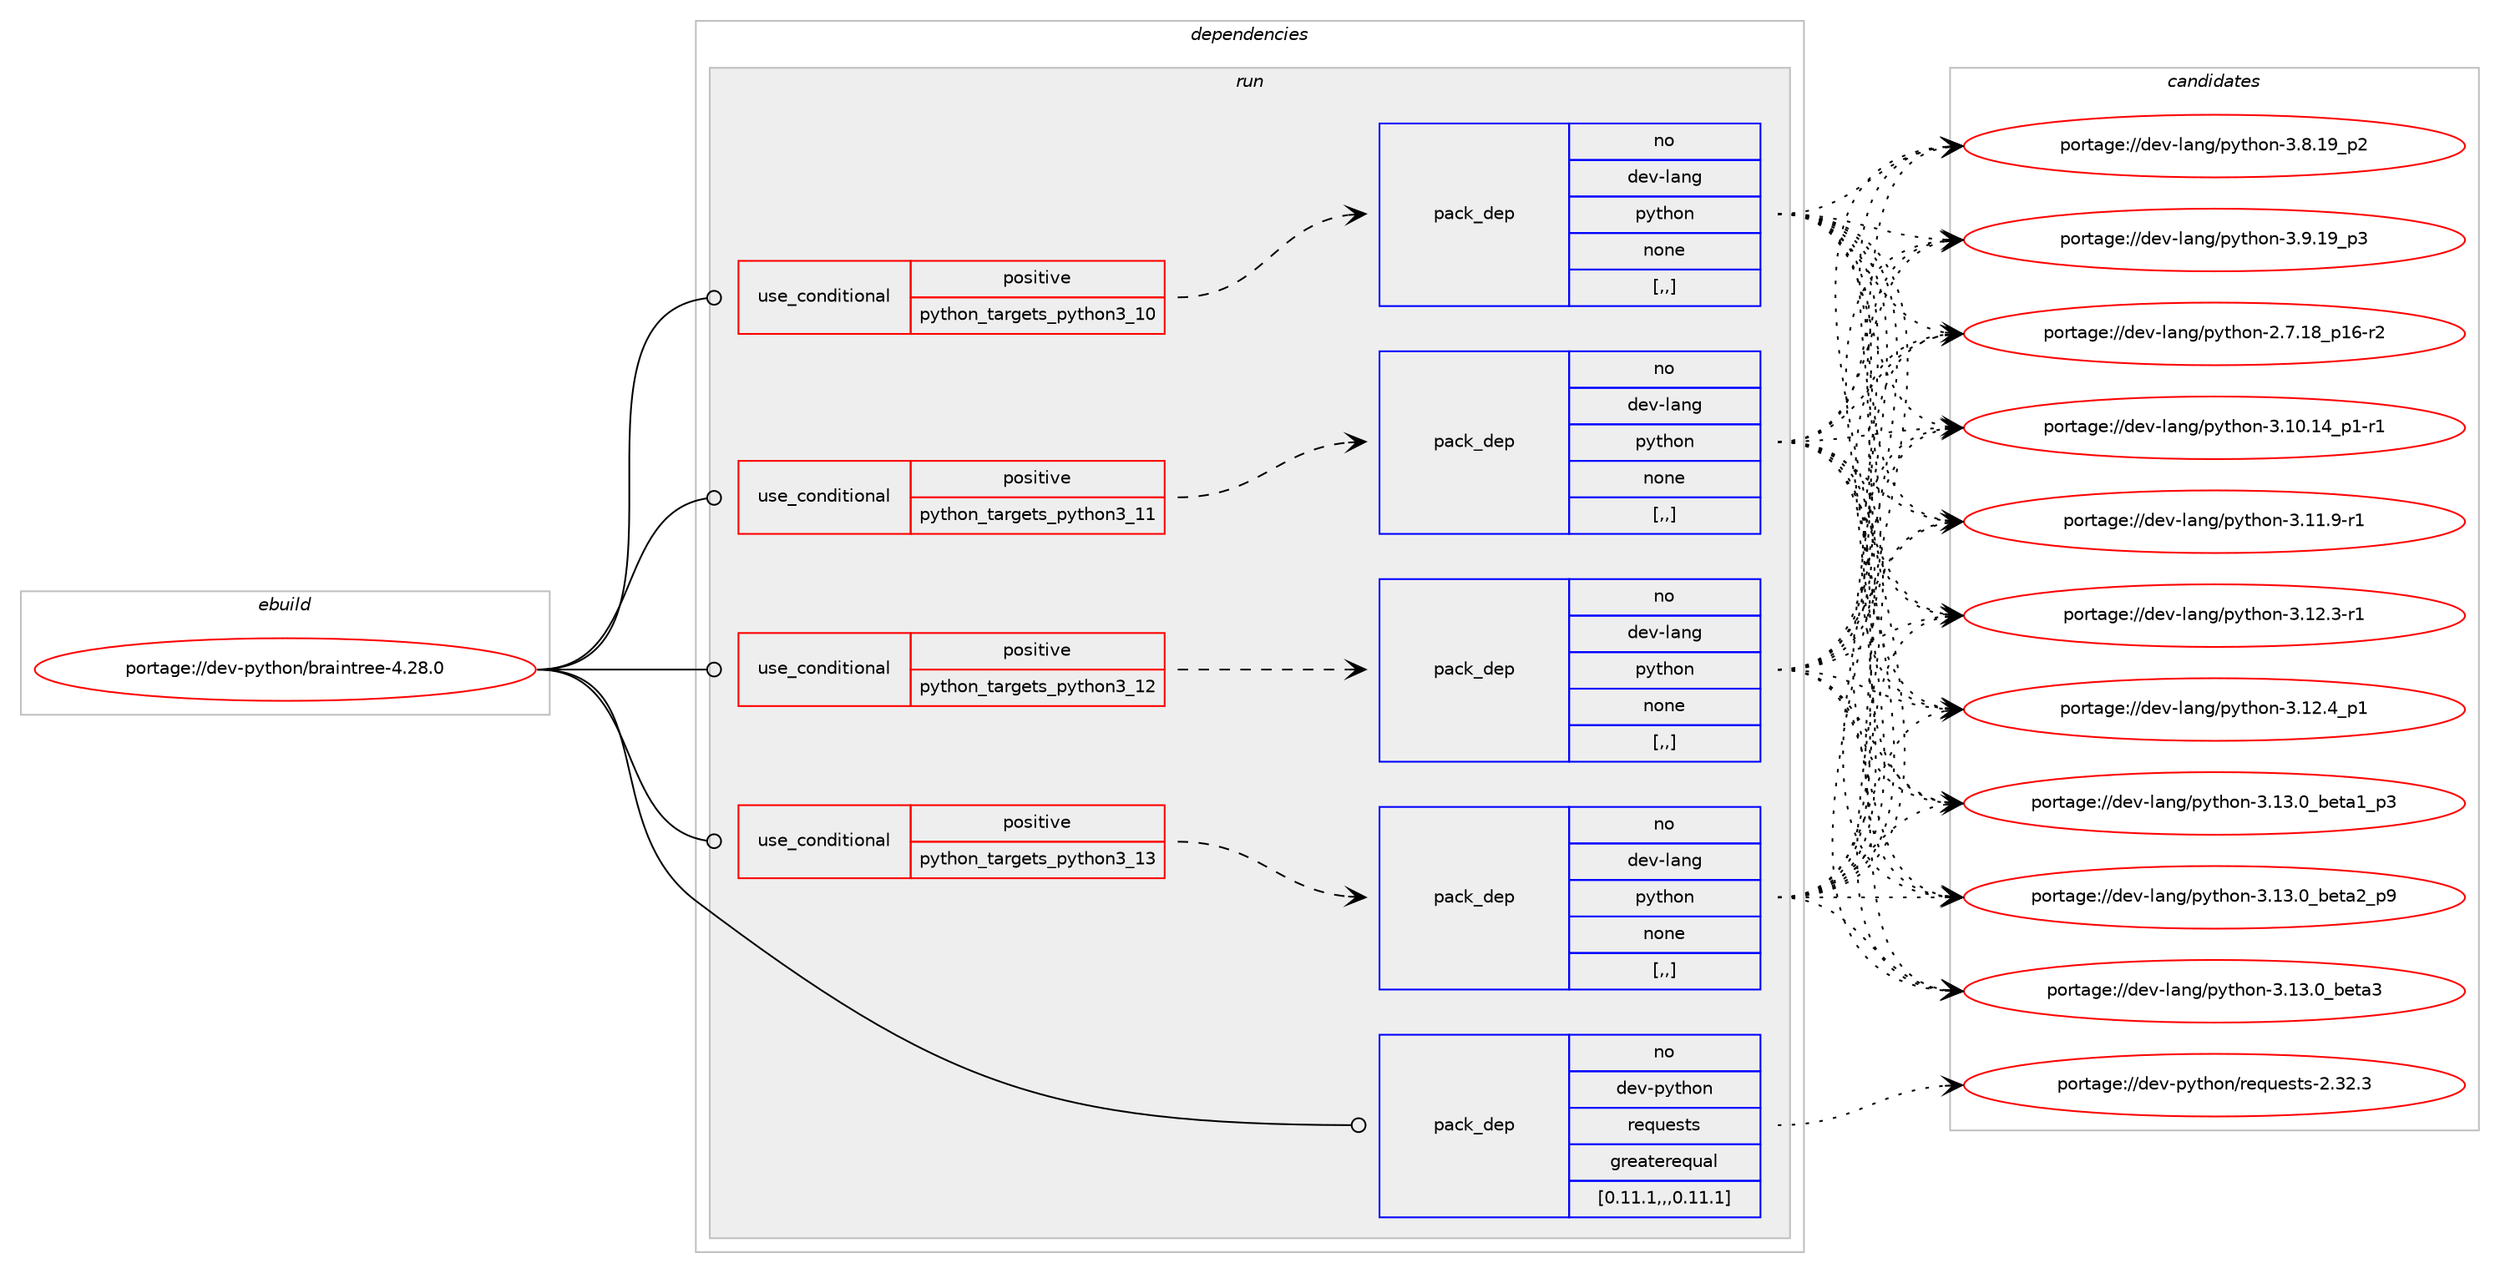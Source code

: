 digraph prolog {

# *************
# Graph options
# *************

newrank=true;
concentrate=true;
compound=true;
graph [rankdir=LR,fontname=Helvetica,fontsize=10,ranksep=1.5];#, ranksep=2.5, nodesep=0.2];
edge  [arrowhead=vee];
node  [fontname=Helvetica,fontsize=10];

# **********
# The ebuild
# **********

subgraph cluster_leftcol {
color=gray;
rank=same;
label=<<i>ebuild</i>>;
id [label="portage://dev-python/braintree-4.28.0", color=red, width=4, href="../dev-python/braintree-4.28.0.svg"];
}

# ****************
# The dependencies
# ****************

subgraph cluster_midcol {
color=gray;
label=<<i>dependencies</i>>;
subgraph cluster_compile {
fillcolor="#eeeeee";
style=filled;
label=<<i>compile</i>>;
}
subgraph cluster_compileandrun {
fillcolor="#eeeeee";
style=filled;
label=<<i>compile and run</i>>;
}
subgraph cluster_run {
fillcolor="#eeeeee";
style=filled;
label=<<i>run</i>>;
subgraph cond30530 {
dependency139778 [label=<<TABLE BORDER="0" CELLBORDER="1" CELLSPACING="0" CELLPADDING="4"><TR><TD ROWSPAN="3" CELLPADDING="10">use_conditional</TD></TR><TR><TD>positive</TD></TR><TR><TD>python_targets_python3_10</TD></TR></TABLE>>, shape=none, color=red];
subgraph pack108039 {
dependency139779 [label=<<TABLE BORDER="0" CELLBORDER="1" CELLSPACING="0" CELLPADDING="4" WIDTH="220"><TR><TD ROWSPAN="6" CELLPADDING="30">pack_dep</TD></TR><TR><TD WIDTH="110">no</TD></TR><TR><TD>dev-lang</TD></TR><TR><TD>python</TD></TR><TR><TD>none</TD></TR><TR><TD>[,,]</TD></TR></TABLE>>, shape=none, color=blue];
}
dependency139778:e -> dependency139779:w [weight=20,style="dashed",arrowhead="vee"];
}
id:e -> dependency139778:w [weight=20,style="solid",arrowhead="odot"];
subgraph cond30531 {
dependency139780 [label=<<TABLE BORDER="0" CELLBORDER="1" CELLSPACING="0" CELLPADDING="4"><TR><TD ROWSPAN="3" CELLPADDING="10">use_conditional</TD></TR><TR><TD>positive</TD></TR><TR><TD>python_targets_python3_11</TD></TR></TABLE>>, shape=none, color=red];
subgraph pack108040 {
dependency139781 [label=<<TABLE BORDER="0" CELLBORDER="1" CELLSPACING="0" CELLPADDING="4" WIDTH="220"><TR><TD ROWSPAN="6" CELLPADDING="30">pack_dep</TD></TR><TR><TD WIDTH="110">no</TD></TR><TR><TD>dev-lang</TD></TR><TR><TD>python</TD></TR><TR><TD>none</TD></TR><TR><TD>[,,]</TD></TR></TABLE>>, shape=none, color=blue];
}
dependency139780:e -> dependency139781:w [weight=20,style="dashed",arrowhead="vee"];
}
id:e -> dependency139780:w [weight=20,style="solid",arrowhead="odot"];
subgraph cond30532 {
dependency139782 [label=<<TABLE BORDER="0" CELLBORDER="1" CELLSPACING="0" CELLPADDING="4"><TR><TD ROWSPAN="3" CELLPADDING="10">use_conditional</TD></TR><TR><TD>positive</TD></TR><TR><TD>python_targets_python3_12</TD></TR></TABLE>>, shape=none, color=red];
subgraph pack108041 {
dependency139783 [label=<<TABLE BORDER="0" CELLBORDER="1" CELLSPACING="0" CELLPADDING="4" WIDTH="220"><TR><TD ROWSPAN="6" CELLPADDING="30">pack_dep</TD></TR><TR><TD WIDTH="110">no</TD></TR><TR><TD>dev-lang</TD></TR><TR><TD>python</TD></TR><TR><TD>none</TD></TR><TR><TD>[,,]</TD></TR></TABLE>>, shape=none, color=blue];
}
dependency139782:e -> dependency139783:w [weight=20,style="dashed",arrowhead="vee"];
}
id:e -> dependency139782:w [weight=20,style="solid",arrowhead="odot"];
subgraph cond30533 {
dependency139784 [label=<<TABLE BORDER="0" CELLBORDER="1" CELLSPACING="0" CELLPADDING="4"><TR><TD ROWSPAN="3" CELLPADDING="10">use_conditional</TD></TR><TR><TD>positive</TD></TR><TR><TD>python_targets_python3_13</TD></TR></TABLE>>, shape=none, color=red];
subgraph pack108042 {
dependency139785 [label=<<TABLE BORDER="0" CELLBORDER="1" CELLSPACING="0" CELLPADDING="4" WIDTH="220"><TR><TD ROWSPAN="6" CELLPADDING="30">pack_dep</TD></TR><TR><TD WIDTH="110">no</TD></TR><TR><TD>dev-lang</TD></TR><TR><TD>python</TD></TR><TR><TD>none</TD></TR><TR><TD>[,,]</TD></TR></TABLE>>, shape=none, color=blue];
}
dependency139784:e -> dependency139785:w [weight=20,style="dashed",arrowhead="vee"];
}
id:e -> dependency139784:w [weight=20,style="solid",arrowhead="odot"];
subgraph pack108043 {
dependency139786 [label=<<TABLE BORDER="0" CELLBORDER="1" CELLSPACING="0" CELLPADDING="4" WIDTH="220"><TR><TD ROWSPAN="6" CELLPADDING="30">pack_dep</TD></TR><TR><TD WIDTH="110">no</TD></TR><TR><TD>dev-python</TD></TR><TR><TD>requests</TD></TR><TR><TD>greaterequal</TD></TR><TR><TD>[0.11.1,,,0.11.1]</TD></TR></TABLE>>, shape=none, color=blue];
}
id:e -> dependency139786:w [weight=20,style="solid",arrowhead="odot"];
}
}

# **************
# The candidates
# **************

subgraph cluster_choices {
rank=same;
color=gray;
label=<<i>candidates</i>>;

subgraph choice108039 {
color=black;
nodesep=1;
choice100101118451089711010347112121116104111110455046554649569511249544511450 [label="portage://dev-lang/python-2.7.18_p16-r2", color=red, width=4,href="../dev-lang/python-2.7.18_p16-r2.svg"];
choice100101118451089711010347112121116104111110455146494846495295112494511449 [label="portage://dev-lang/python-3.10.14_p1-r1", color=red, width=4,href="../dev-lang/python-3.10.14_p1-r1.svg"];
choice100101118451089711010347112121116104111110455146494946574511449 [label="portage://dev-lang/python-3.11.9-r1", color=red, width=4,href="../dev-lang/python-3.11.9-r1.svg"];
choice100101118451089711010347112121116104111110455146495046514511449 [label="portage://dev-lang/python-3.12.3-r1", color=red, width=4,href="../dev-lang/python-3.12.3-r1.svg"];
choice100101118451089711010347112121116104111110455146495046529511249 [label="portage://dev-lang/python-3.12.4_p1", color=red, width=4,href="../dev-lang/python-3.12.4_p1.svg"];
choice10010111845108971101034711212111610411111045514649514648959810111697499511251 [label="portage://dev-lang/python-3.13.0_beta1_p3", color=red, width=4,href="../dev-lang/python-3.13.0_beta1_p3.svg"];
choice10010111845108971101034711212111610411111045514649514648959810111697509511257 [label="portage://dev-lang/python-3.13.0_beta2_p9", color=red, width=4,href="../dev-lang/python-3.13.0_beta2_p9.svg"];
choice1001011184510897110103471121211161041111104551464951464895981011169751 [label="portage://dev-lang/python-3.13.0_beta3", color=red, width=4,href="../dev-lang/python-3.13.0_beta3.svg"];
choice100101118451089711010347112121116104111110455146564649579511250 [label="portage://dev-lang/python-3.8.19_p2", color=red, width=4,href="../dev-lang/python-3.8.19_p2.svg"];
choice100101118451089711010347112121116104111110455146574649579511251 [label="portage://dev-lang/python-3.9.19_p3", color=red, width=4,href="../dev-lang/python-3.9.19_p3.svg"];
dependency139779:e -> choice100101118451089711010347112121116104111110455046554649569511249544511450:w [style=dotted,weight="100"];
dependency139779:e -> choice100101118451089711010347112121116104111110455146494846495295112494511449:w [style=dotted,weight="100"];
dependency139779:e -> choice100101118451089711010347112121116104111110455146494946574511449:w [style=dotted,weight="100"];
dependency139779:e -> choice100101118451089711010347112121116104111110455146495046514511449:w [style=dotted,weight="100"];
dependency139779:e -> choice100101118451089711010347112121116104111110455146495046529511249:w [style=dotted,weight="100"];
dependency139779:e -> choice10010111845108971101034711212111610411111045514649514648959810111697499511251:w [style=dotted,weight="100"];
dependency139779:e -> choice10010111845108971101034711212111610411111045514649514648959810111697509511257:w [style=dotted,weight="100"];
dependency139779:e -> choice1001011184510897110103471121211161041111104551464951464895981011169751:w [style=dotted,weight="100"];
dependency139779:e -> choice100101118451089711010347112121116104111110455146564649579511250:w [style=dotted,weight="100"];
dependency139779:e -> choice100101118451089711010347112121116104111110455146574649579511251:w [style=dotted,weight="100"];
}
subgraph choice108040 {
color=black;
nodesep=1;
choice100101118451089711010347112121116104111110455046554649569511249544511450 [label="portage://dev-lang/python-2.7.18_p16-r2", color=red, width=4,href="../dev-lang/python-2.7.18_p16-r2.svg"];
choice100101118451089711010347112121116104111110455146494846495295112494511449 [label="portage://dev-lang/python-3.10.14_p1-r1", color=red, width=4,href="../dev-lang/python-3.10.14_p1-r1.svg"];
choice100101118451089711010347112121116104111110455146494946574511449 [label="portage://dev-lang/python-3.11.9-r1", color=red, width=4,href="../dev-lang/python-3.11.9-r1.svg"];
choice100101118451089711010347112121116104111110455146495046514511449 [label="portage://dev-lang/python-3.12.3-r1", color=red, width=4,href="../dev-lang/python-3.12.3-r1.svg"];
choice100101118451089711010347112121116104111110455146495046529511249 [label="portage://dev-lang/python-3.12.4_p1", color=red, width=4,href="../dev-lang/python-3.12.4_p1.svg"];
choice10010111845108971101034711212111610411111045514649514648959810111697499511251 [label="portage://dev-lang/python-3.13.0_beta1_p3", color=red, width=4,href="../dev-lang/python-3.13.0_beta1_p3.svg"];
choice10010111845108971101034711212111610411111045514649514648959810111697509511257 [label="portage://dev-lang/python-3.13.0_beta2_p9", color=red, width=4,href="../dev-lang/python-3.13.0_beta2_p9.svg"];
choice1001011184510897110103471121211161041111104551464951464895981011169751 [label="portage://dev-lang/python-3.13.0_beta3", color=red, width=4,href="../dev-lang/python-3.13.0_beta3.svg"];
choice100101118451089711010347112121116104111110455146564649579511250 [label="portage://dev-lang/python-3.8.19_p2", color=red, width=4,href="../dev-lang/python-3.8.19_p2.svg"];
choice100101118451089711010347112121116104111110455146574649579511251 [label="portage://dev-lang/python-3.9.19_p3", color=red, width=4,href="../dev-lang/python-3.9.19_p3.svg"];
dependency139781:e -> choice100101118451089711010347112121116104111110455046554649569511249544511450:w [style=dotted,weight="100"];
dependency139781:e -> choice100101118451089711010347112121116104111110455146494846495295112494511449:w [style=dotted,weight="100"];
dependency139781:e -> choice100101118451089711010347112121116104111110455146494946574511449:w [style=dotted,weight="100"];
dependency139781:e -> choice100101118451089711010347112121116104111110455146495046514511449:w [style=dotted,weight="100"];
dependency139781:e -> choice100101118451089711010347112121116104111110455146495046529511249:w [style=dotted,weight="100"];
dependency139781:e -> choice10010111845108971101034711212111610411111045514649514648959810111697499511251:w [style=dotted,weight="100"];
dependency139781:e -> choice10010111845108971101034711212111610411111045514649514648959810111697509511257:w [style=dotted,weight="100"];
dependency139781:e -> choice1001011184510897110103471121211161041111104551464951464895981011169751:w [style=dotted,weight="100"];
dependency139781:e -> choice100101118451089711010347112121116104111110455146564649579511250:w [style=dotted,weight="100"];
dependency139781:e -> choice100101118451089711010347112121116104111110455146574649579511251:w [style=dotted,weight="100"];
}
subgraph choice108041 {
color=black;
nodesep=1;
choice100101118451089711010347112121116104111110455046554649569511249544511450 [label="portage://dev-lang/python-2.7.18_p16-r2", color=red, width=4,href="../dev-lang/python-2.7.18_p16-r2.svg"];
choice100101118451089711010347112121116104111110455146494846495295112494511449 [label="portage://dev-lang/python-3.10.14_p1-r1", color=red, width=4,href="../dev-lang/python-3.10.14_p1-r1.svg"];
choice100101118451089711010347112121116104111110455146494946574511449 [label="portage://dev-lang/python-3.11.9-r1", color=red, width=4,href="../dev-lang/python-3.11.9-r1.svg"];
choice100101118451089711010347112121116104111110455146495046514511449 [label="portage://dev-lang/python-3.12.3-r1", color=red, width=4,href="../dev-lang/python-3.12.3-r1.svg"];
choice100101118451089711010347112121116104111110455146495046529511249 [label="portage://dev-lang/python-3.12.4_p1", color=red, width=4,href="../dev-lang/python-3.12.4_p1.svg"];
choice10010111845108971101034711212111610411111045514649514648959810111697499511251 [label="portage://dev-lang/python-3.13.0_beta1_p3", color=red, width=4,href="../dev-lang/python-3.13.0_beta1_p3.svg"];
choice10010111845108971101034711212111610411111045514649514648959810111697509511257 [label="portage://dev-lang/python-3.13.0_beta2_p9", color=red, width=4,href="../dev-lang/python-3.13.0_beta2_p9.svg"];
choice1001011184510897110103471121211161041111104551464951464895981011169751 [label="portage://dev-lang/python-3.13.0_beta3", color=red, width=4,href="../dev-lang/python-3.13.0_beta3.svg"];
choice100101118451089711010347112121116104111110455146564649579511250 [label="portage://dev-lang/python-3.8.19_p2", color=red, width=4,href="../dev-lang/python-3.8.19_p2.svg"];
choice100101118451089711010347112121116104111110455146574649579511251 [label="portage://dev-lang/python-3.9.19_p3", color=red, width=4,href="../dev-lang/python-3.9.19_p3.svg"];
dependency139783:e -> choice100101118451089711010347112121116104111110455046554649569511249544511450:w [style=dotted,weight="100"];
dependency139783:e -> choice100101118451089711010347112121116104111110455146494846495295112494511449:w [style=dotted,weight="100"];
dependency139783:e -> choice100101118451089711010347112121116104111110455146494946574511449:w [style=dotted,weight="100"];
dependency139783:e -> choice100101118451089711010347112121116104111110455146495046514511449:w [style=dotted,weight="100"];
dependency139783:e -> choice100101118451089711010347112121116104111110455146495046529511249:w [style=dotted,weight="100"];
dependency139783:e -> choice10010111845108971101034711212111610411111045514649514648959810111697499511251:w [style=dotted,weight="100"];
dependency139783:e -> choice10010111845108971101034711212111610411111045514649514648959810111697509511257:w [style=dotted,weight="100"];
dependency139783:e -> choice1001011184510897110103471121211161041111104551464951464895981011169751:w [style=dotted,weight="100"];
dependency139783:e -> choice100101118451089711010347112121116104111110455146564649579511250:w [style=dotted,weight="100"];
dependency139783:e -> choice100101118451089711010347112121116104111110455146574649579511251:w [style=dotted,weight="100"];
}
subgraph choice108042 {
color=black;
nodesep=1;
choice100101118451089711010347112121116104111110455046554649569511249544511450 [label="portage://dev-lang/python-2.7.18_p16-r2", color=red, width=4,href="../dev-lang/python-2.7.18_p16-r2.svg"];
choice100101118451089711010347112121116104111110455146494846495295112494511449 [label="portage://dev-lang/python-3.10.14_p1-r1", color=red, width=4,href="../dev-lang/python-3.10.14_p1-r1.svg"];
choice100101118451089711010347112121116104111110455146494946574511449 [label="portage://dev-lang/python-3.11.9-r1", color=red, width=4,href="../dev-lang/python-3.11.9-r1.svg"];
choice100101118451089711010347112121116104111110455146495046514511449 [label="portage://dev-lang/python-3.12.3-r1", color=red, width=4,href="../dev-lang/python-3.12.3-r1.svg"];
choice100101118451089711010347112121116104111110455146495046529511249 [label="portage://dev-lang/python-3.12.4_p1", color=red, width=4,href="../dev-lang/python-3.12.4_p1.svg"];
choice10010111845108971101034711212111610411111045514649514648959810111697499511251 [label="portage://dev-lang/python-3.13.0_beta1_p3", color=red, width=4,href="../dev-lang/python-3.13.0_beta1_p3.svg"];
choice10010111845108971101034711212111610411111045514649514648959810111697509511257 [label="portage://dev-lang/python-3.13.0_beta2_p9", color=red, width=4,href="../dev-lang/python-3.13.0_beta2_p9.svg"];
choice1001011184510897110103471121211161041111104551464951464895981011169751 [label="portage://dev-lang/python-3.13.0_beta3", color=red, width=4,href="../dev-lang/python-3.13.0_beta3.svg"];
choice100101118451089711010347112121116104111110455146564649579511250 [label="portage://dev-lang/python-3.8.19_p2", color=red, width=4,href="../dev-lang/python-3.8.19_p2.svg"];
choice100101118451089711010347112121116104111110455146574649579511251 [label="portage://dev-lang/python-3.9.19_p3", color=red, width=4,href="../dev-lang/python-3.9.19_p3.svg"];
dependency139785:e -> choice100101118451089711010347112121116104111110455046554649569511249544511450:w [style=dotted,weight="100"];
dependency139785:e -> choice100101118451089711010347112121116104111110455146494846495295112494511449:w [style=dotted,weight="100"];
dependency139785:e -> choice100101118451089711010347112121116104111110455146494946574511449:w [style=dotted,weight="100"];
dependency139785:e -> choice100101118451089711010347112121116104111110455146495046514511449:w [style=dotted,weight="100"];
dependency139785:e -> choice100101118451089711010347112121116104111110455146495046529511249:w [style=dotted,weight="100"];
dependency139785:e -> choice10010111845108971101034711212111610411111045514649514648959810111697499511251:w [style=dotted,weight="100"];
dependency139785:e -> choice10010111845108971101034711212111610411111045514649514648959810111697509511257:w [style=dotted,weight="100"];
dependency139785:e -> choice1001011184510897110103471121211161041111104551464951464895981011169751:w [style=dotted,weight="100"];
dependency139785:e -> choice100101118451089711010347112121116104111110455146564649579511250:w [style=dotted,weight="100"];
dependency139785:e -> choice100101118451089711010347112121116104111110455146574649579511251:w [style=dotted,weight="100"];
}
subgraph choice108043 {
color=black;
nodesep=1;
choice100101118451121211161041111104711410111311710111511611545504651504651 [label="portage://dev-python/requests-2.32.3", color=red, width=4,href="../dev-python/requests-2.32.3.svg"];
dependency139786:e -> choice100101118451121211161041111104711410111311710111511611545504651504651:w [style=dotted,weight="100"];
}
}

}
